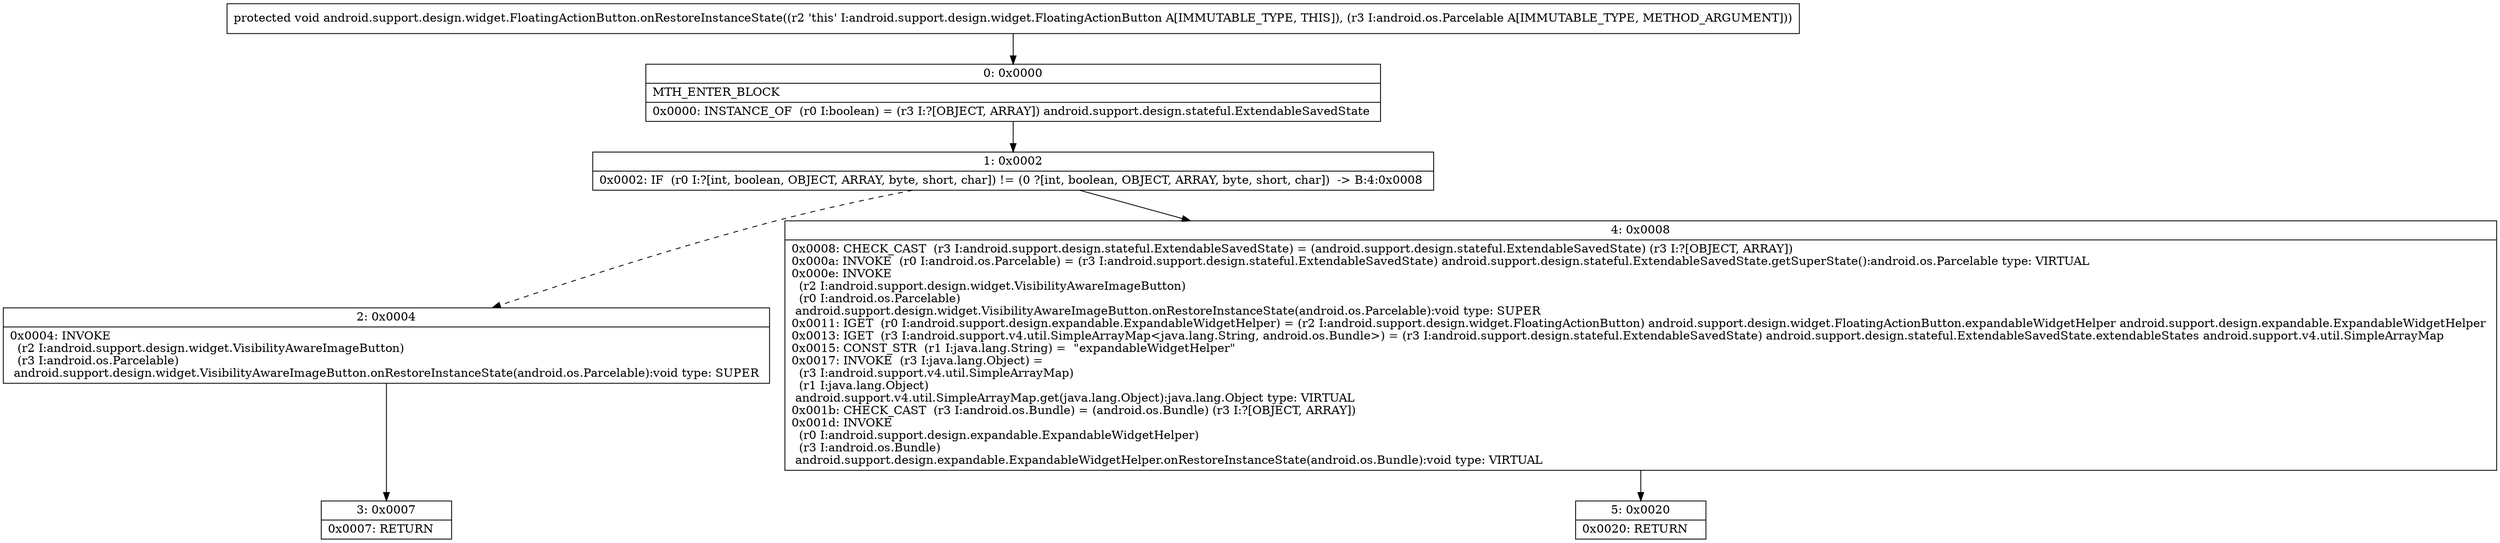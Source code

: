 digraph "CFG forandroid.support.design.widget.FloatingActionButton.onRestoreInstanceState(Landroid\/os\/Parcelable;)V" {
Node_0 [shape=record,label="{0\:\ 0x0000|MTH_ENTER_BLOCK\l|0x0000: INSTANCE_OF  (r0 I:boolean) = (r3 I:?[OBJECT, ARRAY]) android.support.design.stateful.ExtendableSavedState \l}"];
Node_1 [shape=record,label="{1\:\ 0x0002|0x0002: IF  (r0 I:?[int, boolean, OBJECT, ARRAY, byte, short, char]) != (0 ?[int, boolean, OBJECT, ARRAY, byte, short, char])  \-\> B:4:0x0008 \l}"];
Node_2 [shape=record,label="{2\:\ 0x0004|0x0004: INVOKE  \l  (r2 I:android.support.design.widget.VisibilityAwareImageButton)\l  (r3 I:android.os.Parcelable)\l android.support.design.widget.VisibilityAwareImageButton.onRestoreInstanceState(android.os.Parcelable):void type: SUPER \l}"];
Node_3 [shape=record,label="{3\:\ 0x0007|0x0007: RETURN   \l}"];
Node_4 [shape=record,label="{4\:\ 0x0008|0x0008: CHECK_CAST  (r3 I:android.support.design.stateful.ExtendableSavedState) = (android.support.design.stateful.ExtendableSavedState) (r3 I:?[OBJECT, ARRAY]) \l0x000a: INVOKE  (r0 I:android.os.Parcelable) = (r3 I:android.support.design.stateful.ExtendableSavedState) android.support.design.stateful.ExtendableSavedState.getSuperState():android.os.Parcelable type: VIRTUAL \l0x000e: INVOKE  \l  (r2 I:android.support.design.widget.VisibilityAwareImageButton)\l  (r0 I:android.os.Parcelable)\l android.support.design.widget.VisibilityAwareImageButton.onRestoreInstanceState(android.os.Parcelable):void type: SUPER \l0x0011: IGET  (r0 I:android.support.design.expandable.ExpandableWidgetHelper) = (r2 I:android.support.design.widget.FloatingActionButton) android.support.design.widget.FloatingActionButton.expandableWidgetHelper android.support.design.expandable.ExpandableWidgetHelper \l0x0013: IGET  (r3 I:android.support.v4.util.SimpleArrayMap\<java.lang.String, android.os.Bundle\>) = (r3 I:android.support.design.stateful.ExtendableSavedState) android.support.design.stateful.ExtendableSavedState.extendableStates android.support.v4.util.SimpleArrayMap \l0x0015: CONST_STR  (r1 I:java.lang.String) =  \"expandableWidgetHelper\" \l0x0017: INVOKE  (r3 I:java.lang.Object) = \l  (r3 I:android.support.v4.util.SimpleArrayMap)\l  (r1 I:java.lang.Object)\l android.support.v4.util.SimpleArrayMap.get(java.lang.Object):java.lang.Object type: VIRTUAL \l0x001b: CHECK_CAST  (r3 I:android.os.Bundle) = (android.os.Bundle) (r3 I:?[OBJECT, ARRAY]) \l0x001d: INVOKE  \l  (r0 I:android.support.design.expandable.ExpandableWidgetHelper)\l  (r3 I:android.os.Bundle)\l android.support.design.expandable.ExpandableWidgetHelper.onRestoreInstanceState(android.os.Bundle):void type: VIRTUAL \l}"];
Node_5 [shape=record,label="{5\:\ 0x0020|0x0020: RETURN   \l}"];
MethodNode[shape=record,label="{protected void android.support.design.widget.FloatingActionButton.onRestoreInstanceState((r2 'this' I:android.support.design.widget.FloatingActionButton A[IMMUTABLE_TYPE, THIS]), (r3 I:android.os.Parcelable A[IMMUTABLE_TYPE, METHOD_ARGUMENT])) }"];
MethodNode -> Node_0;
Node_0 -> Node_1;
Node_1 -> Node_2[style=dashed];
Node_1 -> Node_4;
Node_2 -> Node_3;
Node_4 -> Node_5;
}


